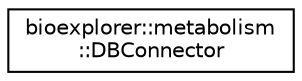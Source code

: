 digraph "Graphical Class Hierarchy"
{
 // LATEX_PDF_SIZE
  edge [fontname="Helvetica",fontsize="10",labelfontname="Helvetica",labelfontsize="10"];
  node [fontname="Helvetica",fontsize="10",shape=record];
  rankdir="LR";
  Node0 [label="bioexplorer::metabolism\l::DBConnector",height=0.2,width=0.4,color="black", fillcolor="white", style="filled",URL="$db/df8/classbioexplorer_1_1metabolism_1_1DBConnector.html",tooltip=" "];
}

